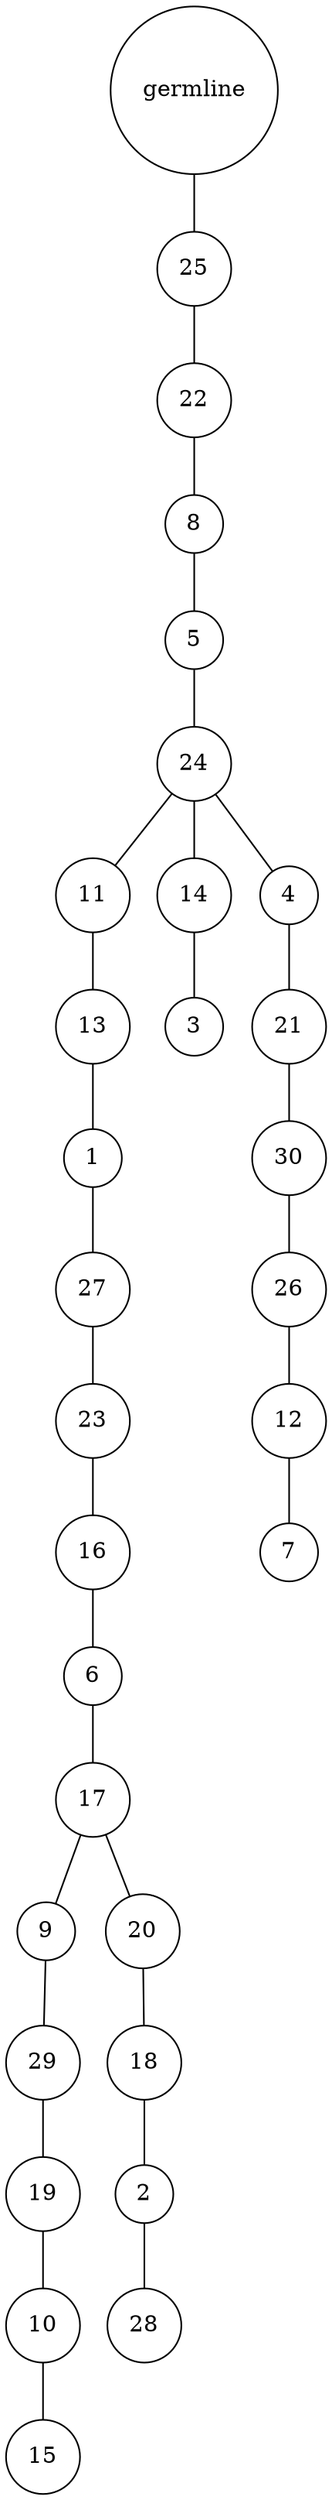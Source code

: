 graph {
	rankdir=UD;
	splines=line;
	node [shape=circle]
	"0x7f490b82b4f0" [label="germline"];
	"0x7f490b82b520" [label="25"];
	"0x7f490b82b4f0" -- "0x7f490b82b520" ;
	"0x7f490b82b550" [label="22"];
	"0x7f490b82b520" -- "0x7f490b82b550" ;
	"0x7f490b82b580" [label="8"];
	"0x7f490b82b550" -- "0x7f490b82b580" ;
	"0x7f490b82b5b0" [label="5"];
	"0x7f490b82b580" -- "0x7f490b82b5b0" ;
	"0x7f490b82b5e0" [label="24"];
	"0x7f490b82b5b0" -- "0x7f490b82b5e0" ;
	"0x7f490b82b610" [label="11"];
	"0x7f490b82b5e0" -- "0x7f490b82b610" ;
	"0x7f490b82b640" [label="13"];
	"0x7f490b82b610" -- "0x7f490b82b640" ;
	"0x7f490b82b670" [label="1"];
	"0x7f490b82b640" -- "0x7f490b82b670" ;
	"0x7f490b82b6a0" [label="27"];
	"0x7f490b82b670" -- "0x7f490b82b6a0" ;
	"0x7f490b82b6d0" [label="23"];
	"0x7f490b82b6a0" -- "0x7f490b82b6d0" ;
	"0x7f490b82b700" [label="16"];
	"0x7f490b82b6d0" -- "0x7f490b82b700" ;
	"0x7f490b82b730" [label="6"];
	"0x7f490b82b700" -- "0x7f490b82b730" ;
	"0x7f490b82b760" [label="17"];
	"0x7f490b82b730" -- "0x7f490b82b760" ;
	"0x7f490b82b790" [label="9"];
	"0x7f490b82b760" -- "0x7f490b82b790" ;
	"0x7f490b82b7c0" [label="29"];
	"0x7f490b82b790" -- "0x7f490b82b7c0" ;
	"0x7f490b82b7f0" [label="19"];
	"0x7f490b82b7c0" -- "0x7f490b82b7f0" ;
	"0x7f490b82b820" [label="10"];
	"0x7f490b82b7f0" -- "0x7f490b82b820" ;
	"0x7f490b82b850" [label="15"];
	"0x7f490b82b820" -- "0x7f490b82b850" ;
	"0x7f490b82b880" [label="20"];
	"0x7f490b82b760" -- "0x7f490b82b880" ;
	"0x7f490b82b8b0" [label="18"];
	"0x7f490b82b880" -- "0x7f490b82b8b0" ;
	"0x7f490b82b8e0" [label="2"];
	"0x7f490b82b8b0" -- "0x7f490b82b8e0" ;
	"0x7f490b82b910" [label="28"];
	"0x7f490b82b8e0" -- "0x7f490b82b910" ;
	"0x7f490b82b940" [label="14"];
	"0x7f490b82b5e0" -- "0x7f490b82b940" ;
	"0x7f490b82b970" [label="3"];
	"0x7f490b82b940" -- "0x7f490b82b970" ;
	"0x7f490b82b9a0" [label="4"];
	"0x7f490b82b5e0" -- "0x7f490b82b9a0" ;
	"0x7f490b82b9d0" [label="21"];
	"0x7f490b82b9a0" -- "0x7f490b82b9d0" ;
	"0x7f490b82ba00" [label="30"];
	"0x7f490b82b9d0" -- "0x7f490b82ba00" ;
	"0x7f490b82ba30" [label="26"];
	"0x7f490b82ba00" -- "0x7f490b82ba30" ;
	"0x7f490b82ba60" [label="12"];
	"0x7f490b82ba30" -- "0x7f490b82ba60" ;
	"0x7f490b82ba90" [label="7"];
	"0x7f490b82ba60" -- "0x7f490b82ba90" ;
}
